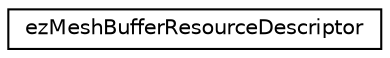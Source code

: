 digraph "Graphical Class Hierarchy"
{
 // LATEX_PDF_SIZE
  edge [fontname="Helvetica",fontsize="10",labelfontname="Helvetica",labelfontsize="10"];
  node [fontname="Helvetica",fontsize="10",shape=record];
  rankdir="LR";
  Node0 [label="ezMeshBufferResourceDescriptor",height=0.2,width=0.4,color="black", fillcolor="white", style="filled",URL="$db/d43/structez_mesh_buffer_resource_descriptor.htm",tooltip=" "];
}
